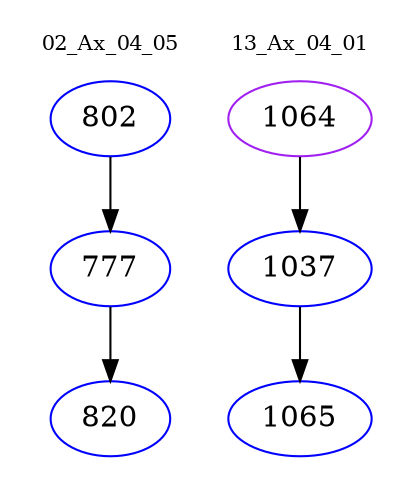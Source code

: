 digraph{
subgraph cluster_0 {
color = white
label = "02_Ax_04_05";
fontsize=10;
T0_802 [label="802", color="blue"]
T0_802 -> T0_777 [color="black"]
T0_777 [label="777", color="blue"]
T0_777 -> T0_820 [color="black"]
T0_820 [label="820", color="blue"]
}
subgraph cluster_1 {
color = white
label = "13_Ax_04_01";
fontsize=10;
T1_1064 [label="1064", color="purple"]
T1_1064 -> T1_1037 [color="black"]
T1_1037 [label="1037", color="blue"]
T1_1037 -> T1_1065 [color="black"]
T1_1065 [label="1065", color="blue"]
}
}
